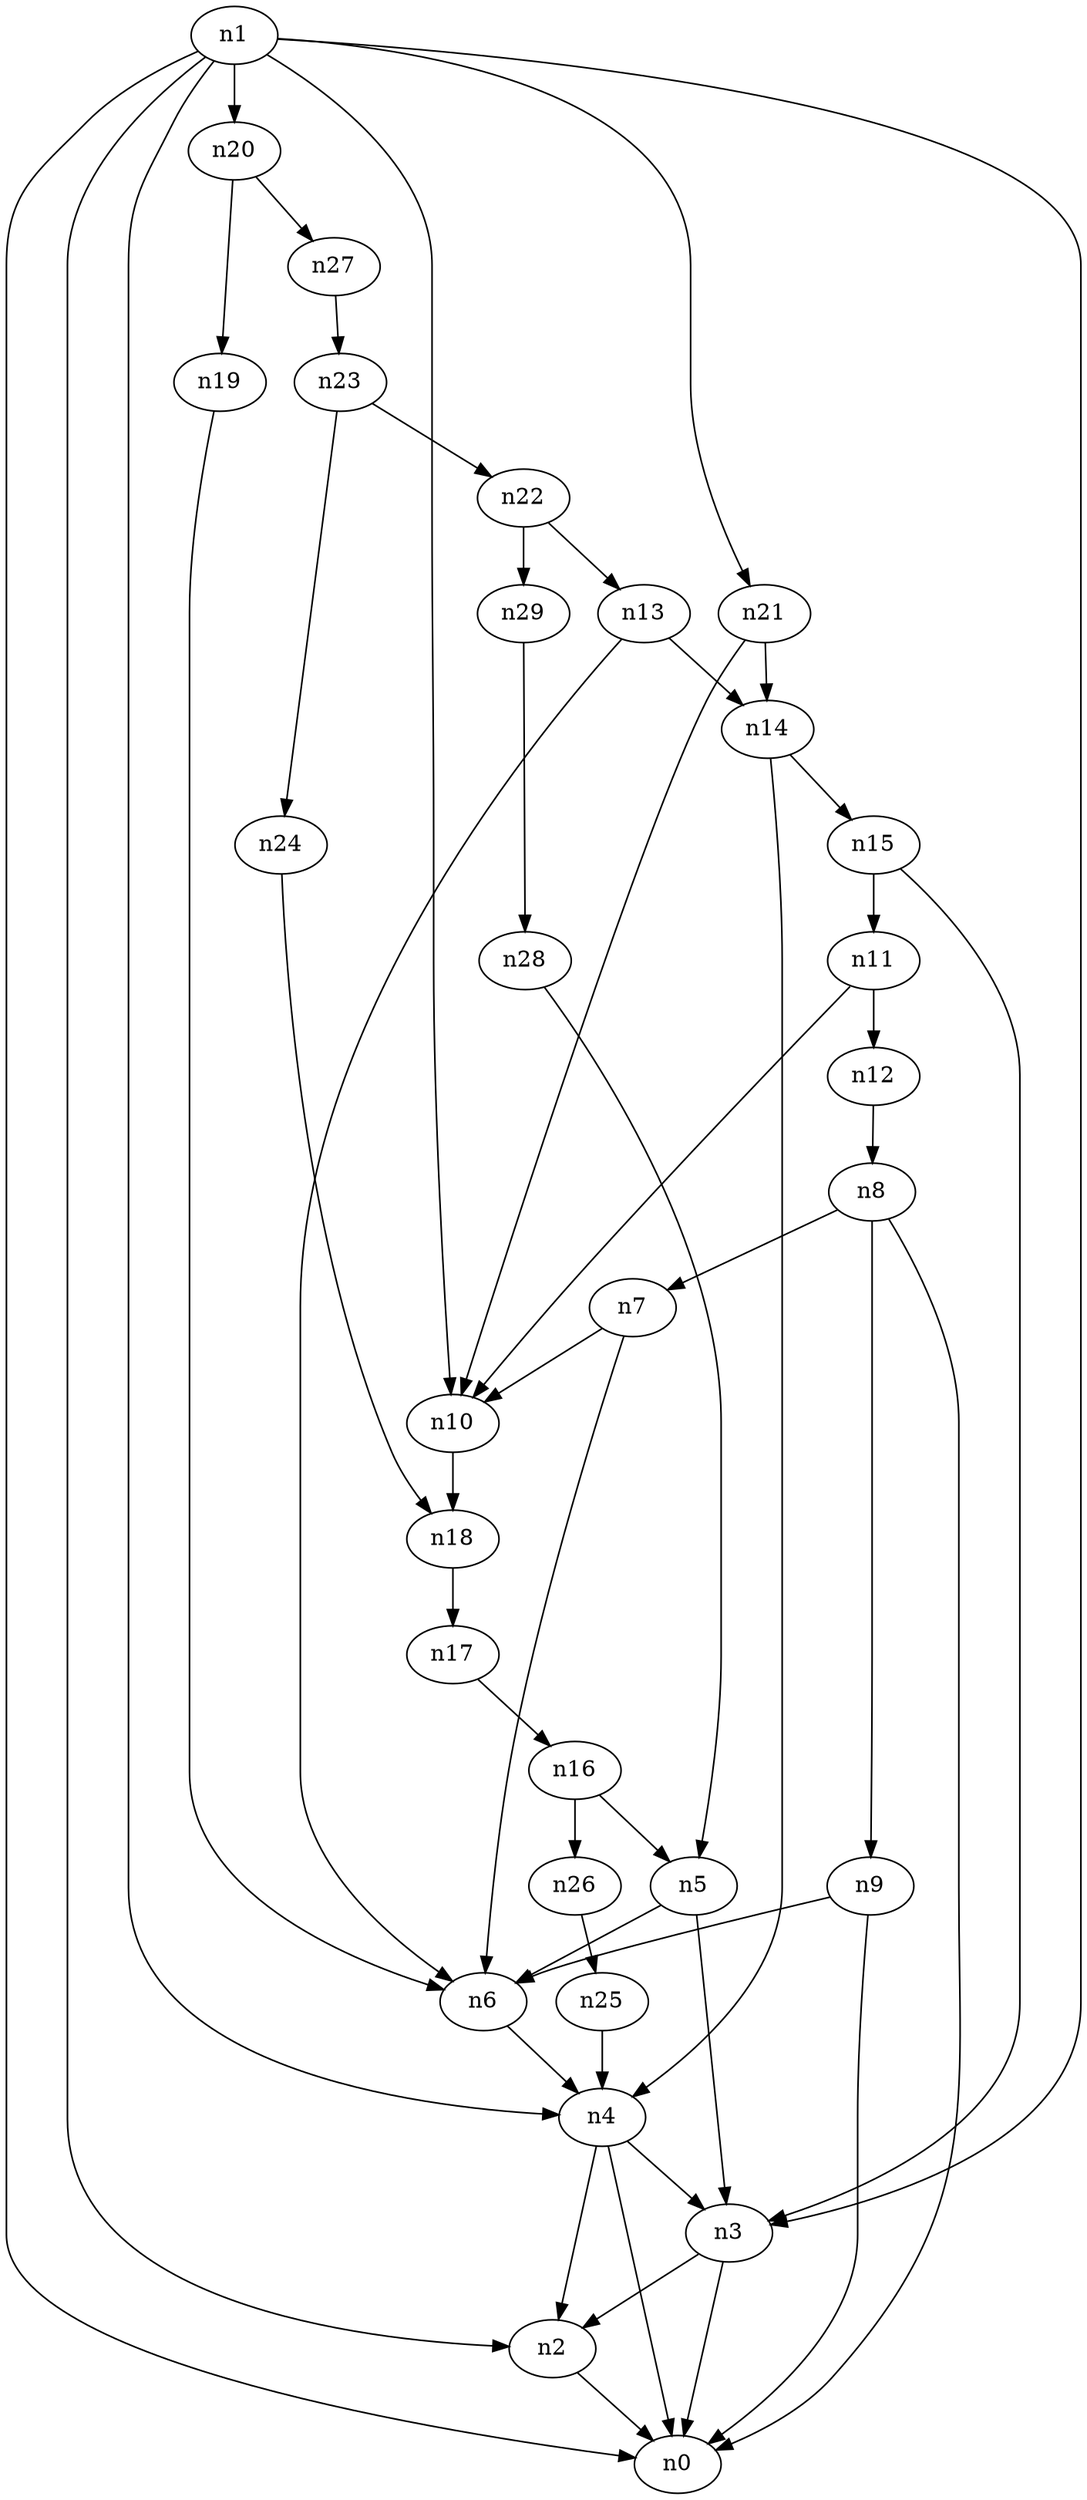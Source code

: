 digraph G {
	n1 -> n0	 [_graphml_id=e0];
	n1 -> n2	 [_graphml_id=e1];
	n1 -> n3	 [_graphml_id=e6];
	n1 -> n4	 [_graphml_id=e9];
	n1 -> n10	 [_graphml_id=e19];
	n1 -> n20	 [_graphml_id=e35];
	n1 -> n21	 [_graphml_id=e37];
	n2 -> n0	 [_graphml_id=e5];
	n3 -> n0	 [_graphml_id=e8];
	n3 -> n2	 [_graphml_id=e2];
	n4 -> n0	 [_graphml_id=e4];
	n4 -> n2	 [_graphml_id=e7];
	n4 -> n3	 [_graphml_id=e3];
	n5 -> n3	 [_graphml_id=e10];
	n5 -> n6	 [_graphml_id=e11];
	n6 -> n4	 [_graphml_id=e12];
	n7 -> n6	 [_graphml_id=e13];
	n7 -> n10	 [_graphml_id=e48];
	n8 -> n0	 [_graphml_id=e15];
	n8 -> n7	 [_graphml_id=e14];
	n8 -> n9	 [_graphml_id=e16];
	n9 -> n0	 [_graphml_id=e18];
	n9 -> n6	 [_graphml_id=e17];
	n10 -> n18	 [_graphml_id=e32];
	n11 -> n10	 [_graphml_id=e20];
	n11 -> n12	 [_graphml_id=e21];
	n12 -> n8	 [_graphml_id=e22];
	n13 -> n6	 [_graphml_id=e23];
	n13 -> n14	 [_graphml_id=e24];
	n14 -> n4	 [_graphml_id=e25];
	n14 -> n15	 [_graphml_id=e28];
	n15 -> n3	 [_graphml_id=e27];
	n15 -> n11	 [_graphml_id=e26];
	n16 -> n5	 [_graphml_id=e29];
	n16 -> n26	 [_graphml_id=e45];
	n17 -> n16	 [_graphml_id=e30];
	n18 -> n17	 [_graphml_id=e31];
	n19 -> n6	 [_graphml_id=e33];
	n20 -> n19	 [_graphml_id=e34];
	n20 -> n27	 [_graphml_id=e46];
	n21 -> n10	 [_graphml_id=e36];
	n21 -> n14	 [_graphml_id=e38];
	n22 -> n13	 [_graphml_id=e39];
	n22 -> n29	 [_graphml_id=e51];
	n23 -> n22	 [_graphml_id=e40];
	n23 -> n24	 [_graphml_id=e41];
	n24 -> n18	 [_graphml_id=e42];
	n25 -> n4	 [_graphml_id=e43];
	n26 -> n25	 [_graphml_id=e44];
	n27 -> n23	 [_graphml_id=e47];
	n28 -> n5	 [_graphml_id=e49];
	n29 -> n28	 [_graphml_id=e50];
}
